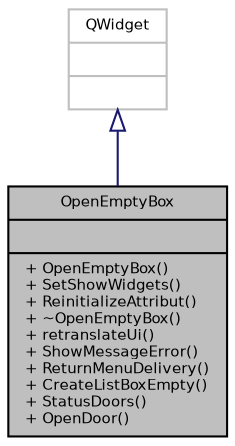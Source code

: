 digraph "OpenEmptyBox"
{
 // INTERACTIVE_SVG=YES
  bgcolor="transparent";
  edge [fontname="Helvetica",fontsize="7",labelfontname="Helvetica",labelfontsize="7"];
  node [fontname="Helvetica",fontsize="7",shape=record];
  Node1 [label="{OpenEmptyBox\n||+ OpenEmptyBox()\l+ SetShowWidgets()\l+ ReinitializeAttribut()\l+ ~OpenEmptyBox()\l+ retranslateUi()\l+ ShowMessageError()\l+ ReturnMenuDelivery()\l+ CreateListBoxEmpty()\l+ StatusDoors()\l+ OpenDoor()\l}",height=0.2,width=0.4,color="black", fillcolor="grey75", style="filled", fontcolor="black"];
  Node2 -> Node1 [dir="back",color="midnightblue",fontsize="7",style="solid",arrowtail="onormal",fontname="Helvetica"];
  Node2 [label="{QWidget\n||}",height=0.2,width=0.4,color="grey75"];
}

